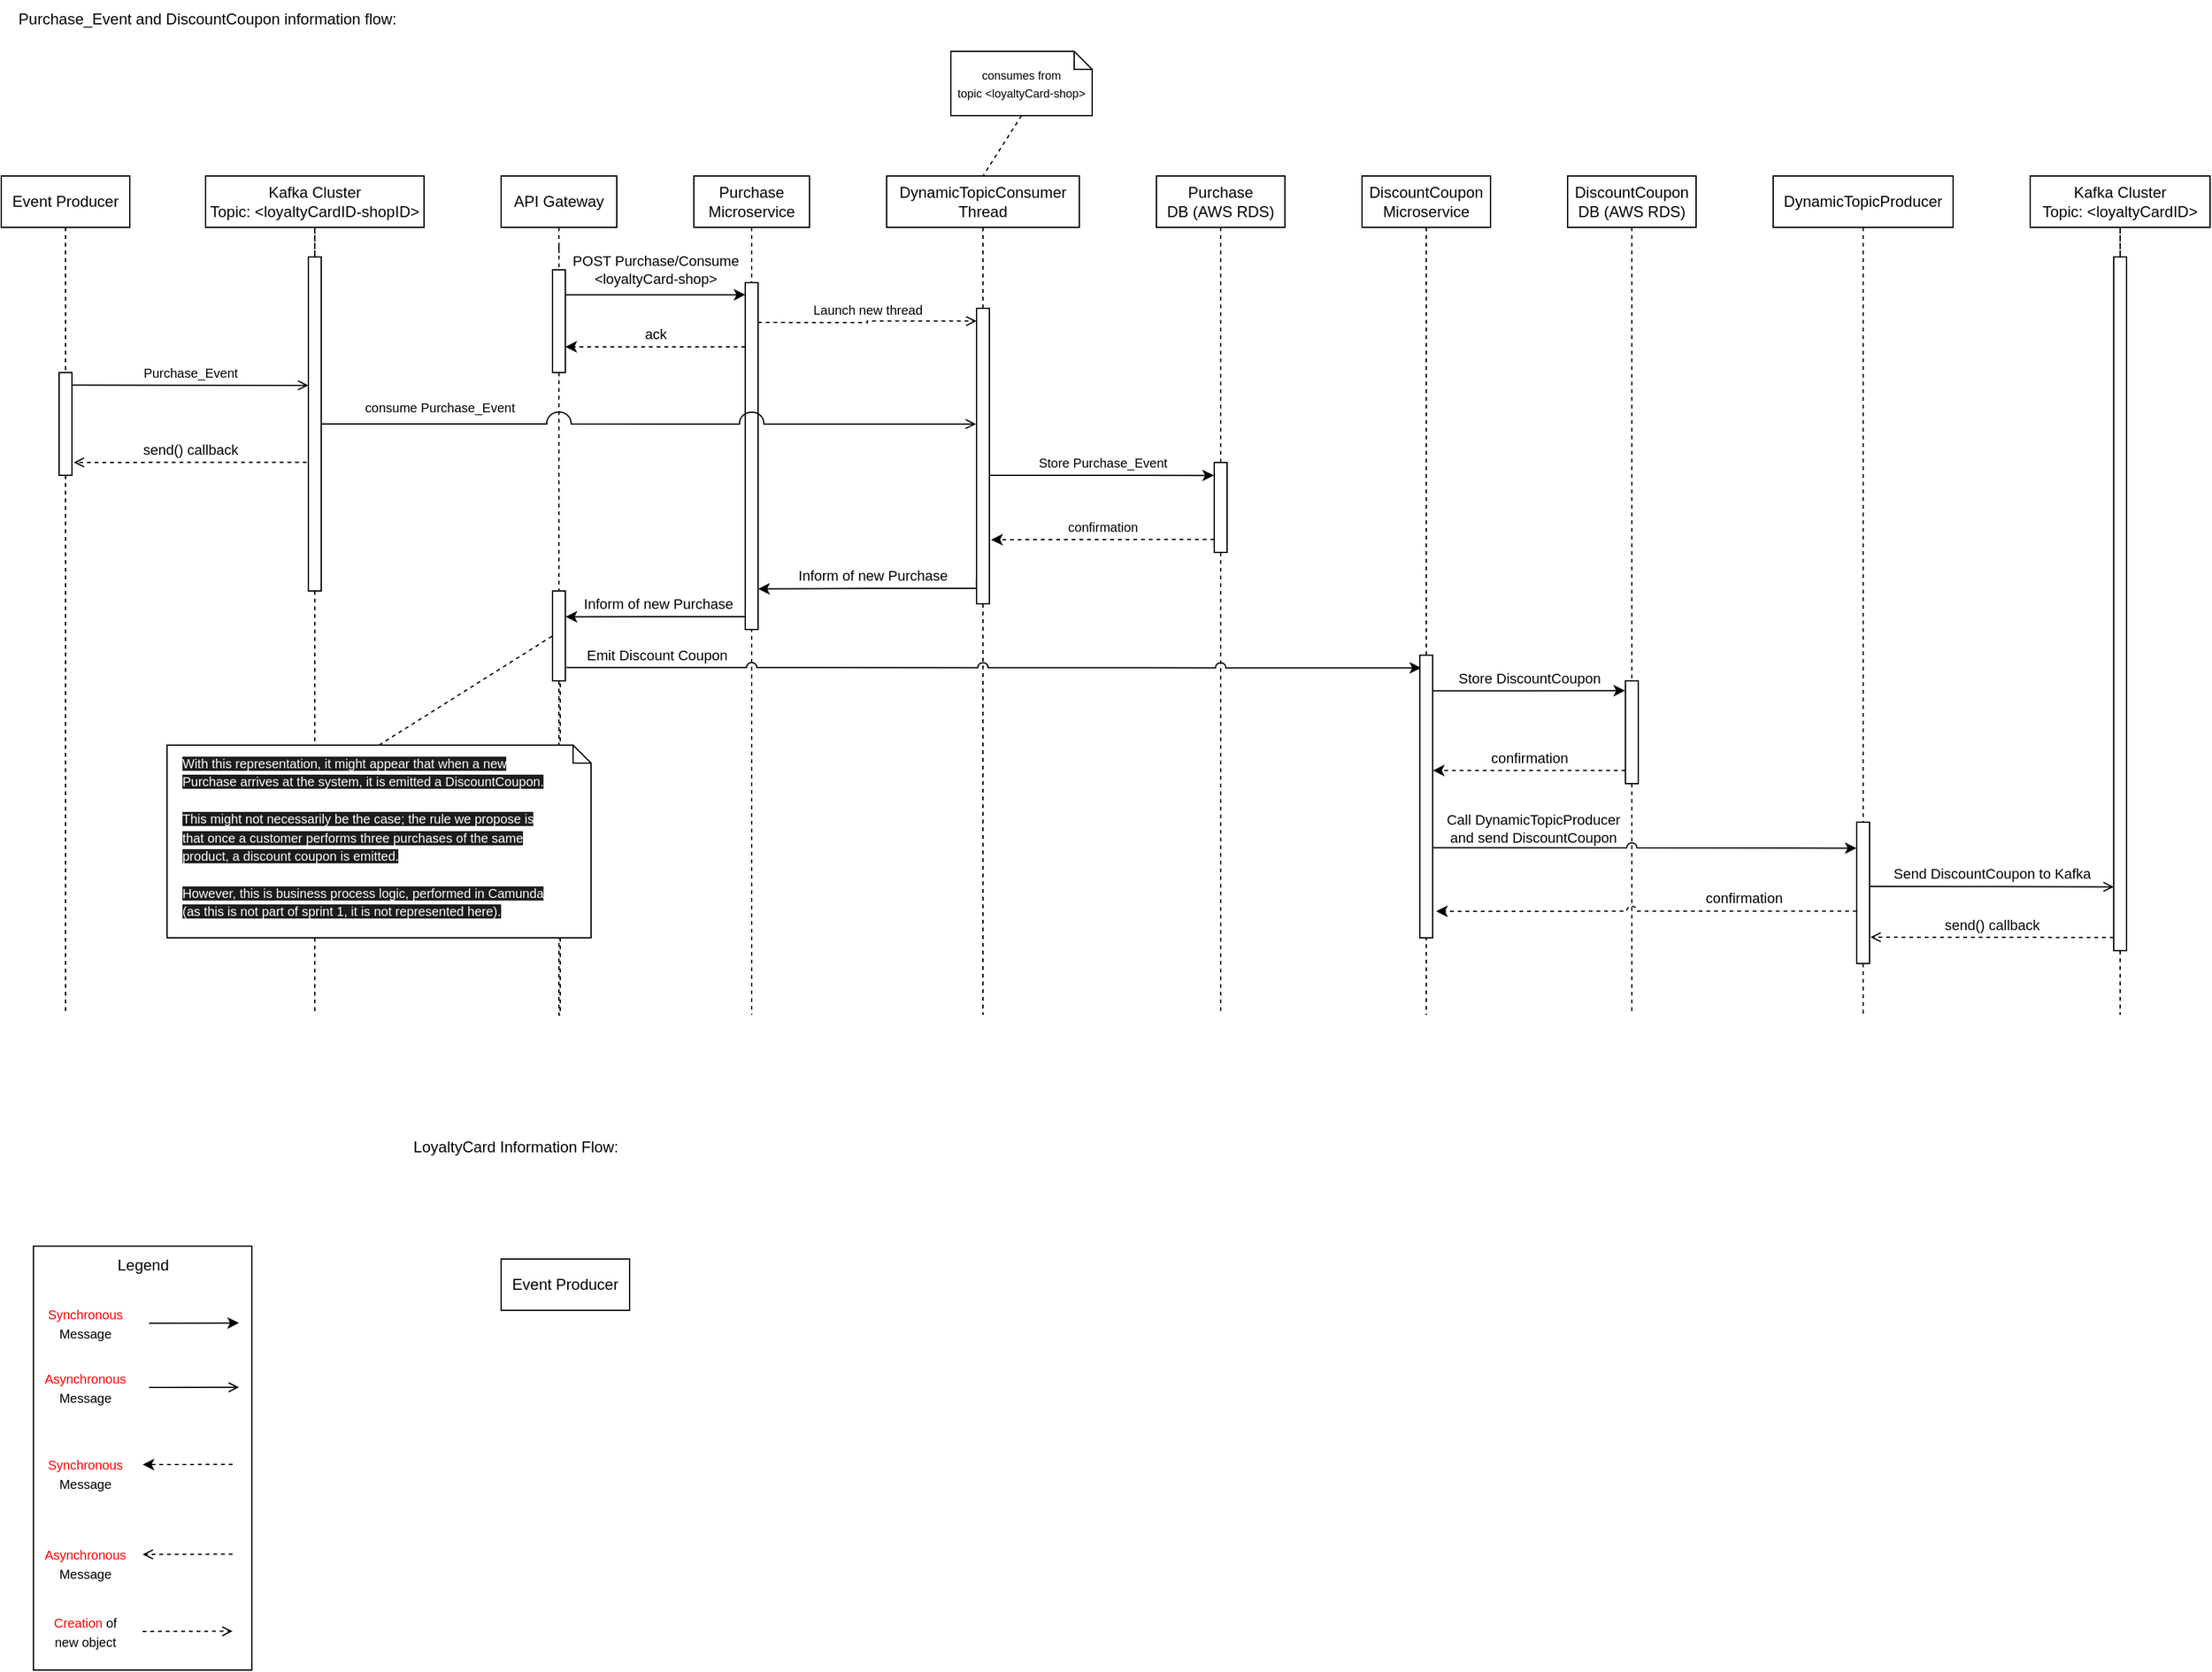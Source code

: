 <mxfile version="27.0.5">
  <diagram name="Page-1" id="2YBvvXClWsGukQMizWep">
    <mxGraphModel dx="1901" dy="2381" grid="1" gridSize="10" guides="1" tooltips="1" connect="1" arrows="1" fold="1" page="1" pageScale="1" pageWidth="850" pageHeight="1100" math="0" shadow="0">
      <root>
        <mxCell id="0" />
        <mxCell id="1" parent="0" />
        <mxCell id="XgclmCMzE7uvCAmVC6Nh-19" value="" style="group" vertex="1" connectable="0" parent="1">
          <mxGeometry x="110" y="60" width="175" height="330" as="geometry" />
        </mxCell>
        <mxCell id="Bqx6OLD9Sd-62BpZyBUi-40" value="" style="rounded=0;whiteSpace=wrap;html=1;fillColor=default;" parent="XgclmCMzE7uvCAmVC6Nh-19" vertex="1">
          <mxGeometry x="5" width="170" height="330" as="geometry" />
        </mxCell>
        <mxCell id="Bqx6OLD9Sd-62BpZyBUi-37" value="" style="endArrow=classic;html=1;rounded=0;" parent="XgclmCMzE7uvCAmVC6Nh-19" edge="1">
          <mxGeometry width="50" height="50" relative="1" as="geometry">
            <mxPoint x="95" y="60" as="sourcePoint" />
            <mxPoint x="165" y="59.8" as="targetPoint" />
          </mxGeometry>
        </mxCell>
        <mxCell id="Bqx6OLD9Sd-62BpZyBUi-38" value="&lt;font style=&quot;font-size: 10px;&quot;&gt;&lt;font style=&quot;color: rgb(255, 0, 0);&quot;&gt;Synchronous&lt;/font&gt;&lt;br&gt;Message&lt;/font&gt;" style="text;html=1;align=center;verticalAlign=middle;resizable=0;points=[];autosize=1;strokeColor=none;fillColor=none;" parent="XgclmCMzE7uvCAmVC6Nh-19" vertex="1">
          <mxGeometry x="5" y="40" width="80" height="40" as="geometry" />
        </mxCell>
        <mxCell id="Bqx6OLD9Sd-62BpZyBUi-39" value="Legend" style="text;html=1;align=center;verticalAlign=middle;resizable=0;points=[];autosize=1;strokeColor=none;fillColor=none;" parent="XgclmCMzE7uvCAmVC6Nh-19" vertex="1">
          <mxGeometry x="60" width="60" height="30" as="geometry" />
        </mxCell>
        <mxCell id="Bqx6OLD9Sd-62BpZyBUi-41" value="" style="endArrow=open;html=1;rounded=0;endFill=0;" parent="XgclmCMzE7uvCAmVC6Nh-19" edge="1">
          <mxGeometry width="50" height="50" relative="1" as="geometry">
            <mxPoint x="95" y="110.06" as="sourcePoint" />
            <mxPoint x="165" y="109.86" as="targetPoint" />
          </mxGeometry>
        </mxCell>
        <mxCell id="Bqx6OLD9Sd-62BpZyBUi-42" value="&lt;font style=&quot;font-size: 10px;&quot;&gt;&lt;font style=&quot;color: rgb(255, 0, 0);&quot;&gt;Asynchronous&lt;/font&gt;&lt;br&gt;Message&lt;/font&gt;" style="text;html=1;align=center;verticalAlign=middle;resizable=0;points=[];autosize=1;strokeColor=none;fillColor=none;" parent="XgclmCMzE7uvCAmVC6Nh-19" vertex="1">
          <mxGeometry y="90" width="90" height="40" as="geometry" />
        </mxCell>
        <mxCell id="Bqx6OLD9Sd-62BpZyBUi-43" value="&lt;font style=&quot;font-size: 10px;&quot;&gt;&lt;font style=&quot;color: rgb(255, 255, 255);&quot;&gt;Return of&amp;nbsp;&lt;/font&gt;&lt;/font&gt;&lt;div&gt;&lt;font style=&quot;font-size: 10px;&quot;&gt;&lt;font style=&quot;color: rgb(255, 0, 0);&quot;&gt;Synchronous&lt;/font&gt;&lt;br&gt;Message&lt;/font&gt;&lt;/div&gt;" style="text;html=1;align=center;verticalAlign=middle;resizable=0;points=[];autosize=1;strokeColor=none;fillColor=none;" parent="XgclmCMzE7uvCAmVC6Nh-19" vertex="1">
          <mxGeometry x="5" y="140" width="80" height="60" as="geometry" />
        </mxCell>
        <mxCell id="Bqx6OLD9Sd-62BpZyBUi-44" value="" style="endArrow=classic;html=1;rounded=0;dashed=1;" parent="XgclmCMzE7uvCAmVC6Nh-19" edge="1">
          <mxGeometry width="50" height="50" relative="1" as="geometry">
            <mxPoint x="160" y="169.86" as="sourcePoint" />
            <mxPoint x="90" y="170.06" as="targetPoint" />
          </mxGeometry>
        </mxCell>
        <mxCell id="Bqx6OLD9Sd-62BpZyBUi-45" value="&lt;span style=&quot;font-size: 10px;&quot;&gt;&lt;font style=&quot;color: rgb(255, 0, 0);&quot;&gt;Creation&lt;/font&gt; of&lt;br&gt;new object&lt;/span&gt;" style="text;html=1;align=center;verticalAlign=middle;resizable=0;points=[];autosize=1;strokeColor=none;fillColor=none;" parent="XgclmCMzE7uvCAmVC6Nh-19" vertex="1">
          <mxGeometry x="10" y="280" width="70" height="40" as="geometry" />
        </mxCell>
        <mxCell id="XgclmCMzE7uvCAmVC6Nh-1" value="" style="endArrow=open;html=1;rounded=0;dashed=1;endFill=0;" edge="1" parent="XgclmCMzE7uvCAmVC6Nh-19">
          <mxGeometry width="50" height="50" relative="1" as="geometry">
            <mxPoint x="90" y="299.96" as="sourcePoint" />
            <mxPoint x="160" y="299.76" as="targetPoint" />
          </mxGeometry>
        </mxCell>
        <mxCell id="XgclmCMzE7uvCAmVC6Nh-3" value="&lt;font style=&quot;font-size: 10px;&quot;&gt;&lt;font style=&quot;color: rgb(255, 255, 255);&quot;&gt;Return of&amp;nbsp;&lt;/font&gt;&lt;/font&gt;&lt;div&gt;&lt;font style=&quot;font-size: 10px;&quot;&gt;&lt;font style=&quot;color: rgb(255, 0, 0);&quot;&gt;Asynchronous&lt;/font&gt;&lt;br&gt;Message&lt;/font&gt;&lt;/div&gt;" style="text;html=1;align=center;verticalAlign=middle;resizable=0;points=[];autosize=1;strokeColor=none;fillColor=none;" vertex="1" parent="XgclmCMzE7uvCAmVC6Nh-19">
          <mxGeometry y="210" width="90" height="60" as="geometry" />
        </mxCell>
        <mxCell id="XgclmCMzE7uvCAmVC6Nh-4" value="" style="endArrow=open;html=1;rounded=0;dashed=1;endFill=0;" edge="1" parent="XgclmCMzE7uvCAmVC6Nh-19">
          <mxGeometry width="50" height="50" relative="1" as="geometry">
            <mxPoint x="160" y="239.76" as="sourcePoint" />
            <mxPoint x="90" y="239.96" as="targetPoint" />
          </mxGeometry>
        </mxCell>
        <mxCell id="XgclmCMzE7uvCAmVC6Nh-40" style="edgeStyle=orthogonalEdgeStyle;rounded=0;orthogonalLoop=1;jettySize=auto;html=1;dashed=1;endArrow=none;startFill=0;" edge="1" parent="1" source="XgclmCMzE7uvCAmVC6Nh-41">
          <mxGeometry relative="1" as="geometry">
            <mxPoint x="1359" y="-120" as="targetPoint" />
          </mxGeometry>
        </mxCell>
        <mxCell id="XgclmCMzE7uvCAmVC6Nh-30" value="" style="edgeStyle=orthogonalEdgeStyle;rounded=0;orthogonalLoop=1;jettySize=auto;html=1;endArrow=none;startFill=0;dashed=1;" edge="1" parent="1" source="XgclmCMzE7uvCAmVC6Nh-23" target="XgclmCMzE7uvCAmVC6Nh-29">
          <mxGeometry relative="1" as="geometry">
            <mxPoint x="524.0" y="-410" as="targetPoint" />
            <mxPoint x="524" y="-620" as="sourcePoint" />
          </mxGeometry>
        </mxCell>
        <mxCell id="XgclmCMzE7uvCAmVC6Nh-22" style="edgeStyle=orthogonalEdgeStyle;rounded=0;orthogonalLoop=1;jettySize=auto;html=1;endArrow=none;startFill=0;dashed=1;" edge="1" parent="1" source="XgclmCMzE7uvCAmVC6Nh-29">
          <mxGeometry relative="1" as="geometry">
            <mxPoint x="524.0" y="-410" as="targetPoint" />
            <Array as="points">
              <mxPoint x="524" y="-120" />
              <mxPoint x="525" y="-120" />
              <mxPoint x="525" y="-410" />
            </Array>
          </mxGeometry>
        </mxCell>
        <mxCell id="Bqx6OLD9Sd-62BpZyBUi-11" style="edgeStyle=orthogonalEdgeStyle;rounded=0;orthogonalLoop=1;jettySize=auto;html=1;dashed=1;endArrow=none;startFill=0;" parent="1" source="Bqx6OLD9Sd-62BpZyBUi-12" edge="1">
          <mxGeometry relative="1" as="geometry">
            <mxPoint x="334" y="-120" as="targetPoint" />
          </mxGeometry>
        </mxCell>
        <mxCell id="Bqx6OLD9Sd-62BpZyBUi-3" value="Kafka Cluster&lt;br&gt;Topic: &amp;lt;loyaltyCardID-shopID&amp;gt;" style="rounded=0;whiteSpace=wrap;html=1;" parent="1" vertex="1">
          <mxGeometry x="249" y="-773" width="170" height="40" as="geometry" />
        </mxCell>
        <mxCell id="Bqx6OLD9Sd-62BpZyBUi-6" style="edgeStyle=orthogonalEdgeStyle;rounded=0;orthogonalLoop=1;jettySize=auto;html=1;dashed=1;endArrow=none;startFill=0;" parent="1" source="Bqx6OLD9Sd-62BpZyBUi-8" edge="1">
          <mxGeometry relative="1" as="geometry">
            <mxPoint x="140" y="-120" as="targetPoint" />
          </mxGeometry>
        </mxCell>
        <mxCell id="Bqx6OLD9Sd-62BpZyBUi-5" value="Event Producer" style="whiteSpace=wrap;html=1;" parent="1" vertex="1">
          <mxGeometry x="90" y="-773" width="100" height="40" as="geometry" />
        </mxCell>
        <mxCell id="Bqx6OLD9Sd-62BpZyBUi-9" value="" style="edgeStyle=orthogonalEdgeStyle;rounded=0;orthogonalLoop=1;jettySize=auto;html=1;dashed=1;endArrow=none;startFill=0;" parent="1" source="Bqx6OLD9Sd-62BpZyBUi-5" target="Bqx6OLD9Sd-62BpZyBUi-8" edge="1">
          <mxGeometry relative="1" as="geometry">
            <mxPoint x="140" y="-430" as="targetPoint" />
            <mxPoint x="140" y="-690" as="sourcePoint" />
          </mxGeometry>
        </mxCell>
        <mxCell id="Bqx6OLD9Sd-62BpZyBUi-8" value="" style="rounded=0;whiteSpace=wrap;html=1;" parent="1" vertex="1">
          <mxGeometry x="135" y="-620" width="10" height="80" as="geometry" />
        </mxCell>
        <mxCell id="Bqx6OLD9Sd-62BpZyBUi-13" value="" style="edgeStyle=orthogonalEdgeStyle;rounded=0;orthogonalLoop=1;jettySize=auto;html=1;dashed=1;endArrow=none;startFill=0;" parent="1" source="Bqx6OLD9Sd-62BpZyBUi-3" target="Bqx6OLD9Sd-62BpZyBUi-12" edge="1">
          <mxGeometry relative="1" as="geometry">
            <mxPoint x="334" y="-430" as="targetPoint" />
            <mxPoint x="334" y="-690" as="sourcePoint" />
          </mxGeometry>
        </mxCell>
        <mxCell id="XgclmCMzE7uvCAmVC6Nh-15" value="send() callback" style="edgeStyle=orthogonalEdgeStyle;rounded=0;orthogonalLoop=1;jettySize=auto;html=1;exitX=-0.133;exitY=0.615;exitDx=0;exitDy=0;exitPerimeter=0;endArrow=open;endFill=0;dashed=1;spacingTop=-20;entryX=1.138;entryY=0.875;entryDx=0;entryDy=0;entryPerimeter=0;" edge="1" parent="1" source="Bqx6OLD9Sd-62BpZyBUi-12" target="Bqx6OLD9Sd-62BpZyBUi-8">
          <mxGeometry relative="1" as="geometry">
            <mxPoint x="159" y="-550" as="targetPoint" />
            <Array as="points" />
          </mxGeometry>
        </mxCell>
        <mxCell id="Bqx6OLD9Sd-62BpZyBUi-12" value="" style="rounded=0;whiteSpace=wrap;html=1;" parent="1" vertex="1">
          <mxGeometry x="329" y="-710" width="10" height="260" as="geometry" />
        </mxCell>
        <mxCell id="Bqx6OLD9Sd-62BpZyBUi-15" value="Purchase_Event" style="edgeStyle=orthogonalEdgeStyle;rounded=0;orthogonalLoop=1;jettySize=auto;html=1;endArrow=open;endFill=0;spacingTop=-20;fontSize=10;exitX=1.004;exitY=0.122;exitDx=0;exitDy=0;exitPerimeter=0;" parent="1" source="Bqx6OLD9Sd-62BpZyBUi-8" edge="1">
          <mxGeometry relative="1" as="geometry">
            <mxPoint x="329" y="-610" as="targetPoint" />
            <Array as="points">
              <mxPoint x="154" y="-610" />
            </Array>
          </mxGeometry>
        </mxCell>
        <mxCell id="Bqx6OLD9Sd-62BpZyBUi-18" style="edgeStyle=orthogonalEdgeStyle;rounded=0;orthogonalLoop=1;jettySize=auto;html=1;endArrow=none;startFill=0;dashed=1;" parent="1" source="Bqx6OLD9Sd-62BpZyBUi-17" edge="1">
          <mxGeometry relative="1" as="geometry">
            <mxPoint x="674" y="-120" as="targetPoint" />
          </mxGeometry>
        </mxCell>
        <mxCell id="Bqx6OLD9Sd-62BpZyBUi-17" value="Purchase &lt;br&gt;Microservice" style="rounded=0;whiteSpace=wrap;html=1;" parent="1" vertex="1">
          <mxGeometry x="629" y="-773" width="90" height="40" as="geometry" />
        </mxCell>
        <mxCell id="XgclmCMzE7uvCAmVC6Nh-8" value="&lt;font style=&quot;font-size: 10px;&quot;&gt;Launch new thread&lt;/font&gt;" style="edgeStyle=orthogonalEdgeStyle;rounded=0;orthogonalLoop=1;jettySize=auto;html=1;entryX=0;entryY=0.043;entryDx=0;entryDy=0;entryPerimeter=0;endArrow=open;endFill=0;dashed=1;spacingTop=-20;exitX=0.991;exitY=0.115;exitDx=0;exitDy=0;exitPerimeter=0;" edge="1" parent="1" source="Bqx6OLD9Sd-62BpZyBUi-20" target="XgclmCMzE7uvCAmVC6Nh-9">
          <mxGeometry relative="1" as="geometry">
            <mxPoint x="829" y="-650" as="targetPoint" />
            <Array as="points">
              <mxPoint x="764" y="-660" />
            </Array>
          </mxGeometry>
        </mxCell>
        <mxCell id="XgclmCMzE7uvCAmVC6Nh-28" value="ack" style="edgeStyle=orthogonalEdgeStyle;rounded=0;orthogonalLoop=1;jettySize=auto;html=1;entryX=1;entryY=0.75;entryDx=0;entryDy=0;dashed=1;spacingTop=-20;" edge="1" parent="1" source="Bqx6OLD9Sd-62BpZyBUi-20" target="XgclmCMzE7uvCAmVC6Nh-23">
          <mxGeometry relative="1" as="geometry">
            <Array as="points">
              <mxPoint x="629" y="-640" />
              <mxPoint x="629" y="-640" />
            </Array>
          </mxGeometry>
        </mxCell>
        <mxCell id="XgclmCMzE7uvCAmVC6Nh-33" value="Inform of new Purchase" style="edgeStyle=orthogonalEdgeStyle;rounded=0;orthogonalLoop=1;jettySize=auto;html=1;entryX=1.025;entryY=0.287;entryDx=0;entryDy=0;spacingTop=-20;entryPerimeter=0;spacingRight=-3;" edge="1" parent="1" source="Bqx6OLD9Sd-62BpZyBUi-20" target="XgclmCMzE7uvCAmVC6Nh-29">
          <mxGeometry relative="1" as="geometry">
            <Array as="points">
              <mxPoint x="629" y="-430" />
              <mxPoint x="629" y="-430" />
            </Array>
          </mxGeometry>
        </mxCell>
        <mxCell id="Bqx6OLD9Sd-62BpZyBUi-20" value="" style="rounded=0;whiteSpace=wrap;html=1;" parent="1" vertex="1">
          <mxGeometry x="669" y="-690" width="10" height="270" as="geometry" />
        </mxCell>
        <mxCell id="Bqx6OLD9Sd-62BpZyBUi-21" value="&lt;font style=&quot;font-size: 10px;&quot;&gt;consume Purchase_Event&lt;/font&gt;" style="edgeStyle=orthogonalEdgeStyle;rounded=0;orthogonalLoop=1;jettySize=auto;html=1;endArrow=open;endFill=0;targetPerimeterSpacing=0;spacingTop=-26;entryX=-0.04;entryY=0.392;entryDx=0;entryDy=0;entryPerimeter=0;jumpStyle=arc;jumpSize=19;spacingLeft=-325;exitX=1;exitY=0.5;exitDx=0;exitDy=0;" parent="1" source="Bqx6OLD9Sd-62BpZyBUi-12" target="XgclmCMzE7uvCAmVC6Nh-9" edge="1">
          <mxGeometry x="-0.002" relative="1" as="geometry">
            <Array as="points">
              <mxPoint x="839" y="-580" />
            </Array>
            <mxPoint x="489" y="-580" as="sourcePoint" />
            <mxPoint x="659" y="-580" as="targetPoint" />
            <mxPoint as="offset" />
          </mxGeometry>
        </mxCell>
        <mxCell id="Bqx6OLD9Sd-62BpZyBUi-23" style="edgeStyle=orthogonalEdgeStyle;rounded=0;orthogonalLoop=1;jettySize=auto;html=1;dashed=1;endArrow=none;startFill=0;" parent="1" source="Bqx6OLD9Sd-62BpZyBUi-24" edge="1">
          <mxGeometry relative="1" as="geometry">
            <mxPoint x="1039" y="-120" as="targetPoint" />
          </mxGeometry>
        </mxCell>
        <mxCell id="Bqx6OLD9Sd-62BpZyBUi-22" value="Purchase&lt;br&gt;DB (AWS RDS)" style="rounded=0;whiteSpace=wrap;html=1;" parent="1" vertex="1">
          <mxGeometry x="989" y="-773" width="100" height="40" as="geometry" />
        </mxCell>
        <mxCell id="Bqx6OLD9Sd-62BpZyBUi-25" value="" style="edgeStyle=orthogonalEdgeStyle;rounded=0;orthogonalLoop=1;jettySize=auto;html=1;dashed=1;endArrow=none;startFill=0;" parent="1" source="Bqx6OLD9Sd-62BpZyBUi-22" target="Bqx6OLD9Sd-62BpZyBUi-24" edge="1">
          <mxGeometry relative="1" as="geometry">
            <mxPoint x="1039" y="-400" as="targetPoint" />
            <mxPoint x="1039" y="-690" as="sourcePoint" />
          </mxGeometry>
        </mxCell>
        <mxCell id="Bqx6OLD9Sd-62BpZyBUi-27" value="&lt;font style=&quot;font-size: 10px;&quot;&gt;confirmation&lt;/font&gt;" style="edgeStyle=orthogonalEdgeStyle;rounded=0;orthogonalLoop=1;jettySize=auto;html=1;spacingTop=-20;dashed=1;exitX=0;exitY=0.855;exitDx=0;exitDy=0;entryX=1.138;entryY=0.783;entryDx=0;entryDy=0;entryPerimeter=0;exitPerimeter=0;" parent="1" source="Bqx6OLD9Sd-62BpZyBUi-24" target="XgclmCMzE7uvCAmVC6Nh-9" edge="1">
          <mxGeometry relative="1" as="geometry">
            <Array as="points">
              <mxPoint x="860" y="-490" />
            </Array>
            <mxPoint x="939" y="-530" as="targetPoint" />
          </mxGeometry>
        </mxCell>
        <mxCell id="Bqx6OLD9Sd-62BpZyBUi-24" value="" style="rounded=0;whiteSpace=wrap;html=1;" parent="1" vertex="1">
          <mxGeometry x="1034" y="-550" width="10" height="70" as="geometry" />
        </mxCell>
        <mxCell id="XgclmCMzE7uvCAmVC6Nh-7" style="edgeStyle=orthogonalEdgeStyle;rounded=0;orthogonalLoop=1;jettySize=auto;html=1;dashed=1;endArrow=none;startFill=0;" edge="1" parent="1" source="XgclmCMzE7uvCAmVC6Nh-9">
          <mxGeometry relative="1" as="geometry">
            <mxPoint x="854" y="-120" as="targetPoint" />
          </mxGeometry>
        </mxCell>
        <mxCell id="XgclmCMzE7uvCAmVC6Nh-6" value="DynamicTopicConsumer&lt;div&gt;Thread&lt;/div&gt;" style="rounded=0;whiteSpace=wrap;html=1;" vertex="1" parent="1">
          <mxGeometry x="779" y="-773" width="150" height="40" as="geometry" />
        </mxCell>
        <mxCell id="XgclmCMzE7uvCAmVC6Nh-10" value="" style="edgeStyle=orthogonalEdgeStyle;rounded=0;orthogonalLoop=1;jettySize=auto;html=1;dashed=1;endArrow=none;startFill=0;" edge="1" parent="1" source="XgclmCMzE7uvCAmVC6Nh-6" target="XgclmCMzE7uvCAmVC6Nh-9">
          <mxGeometry relative="1" as="geometry">
            <mxPoint x="854" y="-410" as="targetPoint" />
            <mxPoint x="854" y="-690" as="sourcePoint" />
          </mxGeometry>
        </mxCell>
        <mxCell id="XgclmCMzE7uvCAmVC6Nh-9" value="" style="rounded=0;whiteSpace=wrap;html=1;" vertex="1" parent="1">
          <mxGeometry x="849" y="-670" width="10" height="230" as="geometry" />
        </mxCell>
        <mxCell id="XgclmCMzE7uvCAmVC6Nh-13" style="rounded=0;orthogonalLoop=1;jettySize=auto;html=1;entryX=0.5;entryY=0;entryDx=0;entryDy=0;dashed=1;endArrow=none;startFill=0;exitX=0.5;exitY=1;exitDx=0;exitDy=0;exitPerimeter=0;" edge="1" parent="1" source="XgclmCMzE7uvCAmVC6Nh-12" target="XgclmCMzE7uvCAmVC6Nh-6">
          <mxGeometry relative="1" as="geometry" />
        </mxCell>
        <mxCell id="XgclmCMzE7uvCAmVC6Nh-12" value="&lt;font style=&quot;font-size: 9px;&quot;&gt;consumes from&lt;/font&gt;&lt;div&gt;&lt;font style=&quot;font-size: 9px;&quot;&gt;topic &amp;lt;loyaltyCard-shop&amp;gt;&lt;/font&gt;&lt;/div&gt;" style="shape=note2;boundedLbl=1;whiteSpace=wrap;html=1;size=14;verticalAlign=top;align=center;spacingTop=-10;" vertex="1" parent="1">
          <mxGeometry x="829" y="-870" width="110" height="50" as="geometry" />
        </mxCell>
        <mxCell id="XgclmCMzE7uvCAmVC6Nh-14" value="&lt;font style=&quot;font-size: 10px;&quot;&gt;Store Purchase_Event&lt;/font&gt;" style="edgeStyle=orthogonalEdgeStyle;rounded=0;orthogonalLoop=1;jettySize=auto;html=1;entryX=-0.021;entryY=0.144;entryDx=0;entryDy=0;entryPerimeter=0;spacingTop=-20;" edge="1" parent="1" source="XgclmCMzE7uvCAmVC6Nh-9" target="Bqx6OLD9Sd-62BpZyBUi-24">
          <mxGeometry relative="1" as="geometry">
            <mxPoint x="1029" y="-560" as="targetPoint" />
            <Array as="points">
              <mxPoint x="949" y="-540" />
              <mxPoint x="949" y="-540" />
            </Array>
          </mxGeometry>
        </mxCell>
        <mxCell id="XgclmCMzE7uvCAmVC6Nh-20" value="Purchase_Event and DiscountCoupon information flow:" style="text;html=1;align=center;verticalAlign=middle;resizable=0;points=[];autosize=1;strokeColor=none;fillColor=none;" vertex="1" parent="1">
          <mxGeometry x="90" y="-910" width="320" height="30" as="geometry" />
        </mxCell>
        <mxCell id="XgclmCMzE7uvCAmVC6Nh-21" value="API Gateway" style="rounded=0;whiteSpace=wrap;html=1;" vertex="1" parent="1">
          <mxGeometry x="479" y="-773" width="90" height="40" as="geometry" />
        </mxCell>
        <mxCell id="XgclmCMzE7uvCAmVC6Nh-24" value="" style="edgeStyle=orthogonalEdgeStyle;rounded=0;orthogonalLoop=1;jettySize=auto;html=1;endArrow=none;startFill=0;dashed=1;" edge="1" parent="1" source="XgclmCMzE7uvCAmVC6Nh-21" target="XgclmCMzE7uvCAmVC6Nh-23">
          <mxGeometry relative="1" as="geometry">
            <mxPoint x="524.0" y="-410" as="targetPoint" />
            <mxPoint x="524" y="-718" as="sourcePoint" />
          </mxGeometry>
        </mxCell>
        <mxCell id="XgclmCMzE7uvCAmVC6Nh-23" value="" style="rounded=0;whiteSpace=wrap;html=1;" vertex="1" parent="1">
          <mxGeometry x="519" y="-700" width="10" height="80" as="geometry" />
        </mxCell>
        <mxCell id="XgclmCMzE7uvCAmVC6Nh-25" value="POST Purchase/Consume&lt;br&gt;&amp;lt;loyaltyCard-shop&amp;gt;" style="edgeStyle=orthogonalEdgeStyle;rounded=0;orthogonalLoop=1;jettySize=auto;html=1;entryX=0.011;entryY=0.035;entryDx=0;entryDy=0;entryPerimeter=0;spacingTop=-40;" edge="1" parent="1" source="XgclmCMzE7uvCAmVC6Nh-23" target="Bqx6OLD9Sd-62BpZyBUi-20">
          <mxGeometry x="-0.0" relative="1" as="geometry">
            <Array as="points">
              <mxPoint x="599" y="-680" />
            </Array>
            <mxPoint as="offset" />
          </mxGeometry>
        </mxCell>
        <mxCell id="XgclmCMzE7uvCAmVC6Nh-36" style="edgeStyle=orthogonalEdgeStyle;rounded=0;orthogonalLoop=1;jettySize=auto;html=1;exitX=1.08;exitY=0.851;exitDx=0;exitDy=0;exitPerimeter=0;jumpStyle=arc;jumpSize=8;entryX=0.1;entryY=0.045;entryDx=0;entryDy=0;entryPerimeter=0;" edge="1" parent="1" source="XgclmCMzE7uvCAmVC6Nh-29" target="XgclmCMzE7uvCAmVC6Nh-37">
          <mxGeometry relative="1" as="geometry">
            <mxPoint x="1189" y="-390" as="targetPoint" />
            <Array as="points">
              <mxPoint x="862" y="-390" />
            </Array>
          </mxGeometry>
        </mxCell>
        <mxCell id="XgclmCMzE7uvCAmVC6Nh-38" value="Emit Discount Coupon" style="edgeLabel;html=1;align=center;verticalAlign=middle;resizable=0;points=[];spacingTop=-20;" vertex="1" connectable="0" parent="XgclmCMzE7uvCAmVC6Nh-36">
          <mxGeometry x="-0.856" relative="1" as="geometry">
            <mxPoint x="22" as="offset" />
          </mxGeometry>
        </mxCell>
        <mxCell id="XgclmCMzE7uvCAmVC6Nh-29" value="" style="rounded=0;whiteSpace=wrap;html=1;" vertex="1" parent="1">
          <mxGeometry x="519" y="-450" width="10" height="70" as="geometry" />
        </mxCell>
        <mxCell id="XgclmCMzE7uvCAmVC6Nh-31" value="Inform of new Purchase" style="edgeStyle=orthogonalEdgeStyle;rounded=0;orthogonalLoop=1;jettySize=auto;html=1;entryX=1.004;entryY=0.883;entryDx=0;entryDy=0;entryPerimeter=0;exitX=-0.008;exitY=0.913;exitDx=0;exitDy=0;exitPerimeter=0;spacingTop=-20;" edge="1" parent="1" source="XgclmCMzE7uvCAmVC6Nh-9" target="Bqx6OLD9Sd-62BpZyBUi-20">
          <mxGeometry x="0.002" relative="1" as="geometry">
            <Array as="points">
              <mxPoint x="849" y="-452" />
              <mxPoint x="764" y="-452" />
            </Array>
            <mxPoint as="offset" />
          </mxGeometry>
        </mxCell>
        <mxCell id="XgclmCMzE7uvCAmVC6Nh-35" style="edgeStyle=orthogonalEdgeStyle;rounded=0;orthogonalLoop=1;jettySize=auto;html=1;endArrow=none;startFill=0;dashed=1;" edge="1" parent="1" source="XgclmCMzE7uvCAmVC6Nh-34">
          <mxGeometry relative="1" as="geometry">
            <mxPoint x="1199" y="-120" as="targetPoint" />
            <Array as="points">
              <mxPoint x="1199" y="-410" />
            </Array>
          </mxGeometry>
        </mxCell>
        <mxCell id="XgclmCMzE7uvCAmVC6Nh-34" value="DiscountCoupon&lt;br&gt;Microservice" style="rounded=0;whiteSpace=wrap;html=1;" vertex="1" parent="1">
          <mxGeometry x="1149" y="-773" width="100" height="40" as="geometry" />
        </mxCell>
        <mxCell id="XgclmCMzE7uvCAmVC6Nh-43" value="Store DiscountCoupon" style="edgeStyle=orthogonalEdgeStyle;rounded=0;orthogonalLoop=1;jettySize=auto;html=1;entryX=-0.026;entryY=0.095;entryDx=0;entryDy=0;entryPerimeter=0;spacingTop=-20;exitX=1.047;exitY=0.126;exitDx=0;exitDy=0;exitPerimeter=0;" edge="1" parent="1" source="XgclmCMzE7uvCAmVC6Nh-37" target="XgclmCMzE7uvCAmVC6Nh-41">
          <mxGeometry relative="1" as="geometry">
            <mxPoint x="1219" y="-370" as="sourcePoint" />
          </mxGeometry>
        </mxCell>
        <mxCell id="XgclmCMzE7uvCAmVC6Nh-58" value="Call DynamicTopicProducer&lt;br&gt;and send DiscountCoupon" style="edgeStyle=orthogonalEdgeStyle;rounded=0;orthogonalLoop=1;jettySize=auto;html=1;spacingLeft=-175;spacingTop=-30;exitX=1.009;exitY=0.681;exitDx=0;exitDy=0;exitPerimeter=0;jumpStyle=arc;jumpSize=8;entryX=-0.012;entryY=0.184;entryDx=0;entryDy=0;entryPerimeter=0;" edge="1" parent="1" source="XgclmCMzE7uvCAmVC6Nh-37" target="XgclmCMzE7uvCAmVC6Nh-55">
          <mxGeometry relative="1" as="geometry">
            <mxPoint x="1529" y="-250" as="targetPoint" />
            <mxPoint x="1209" y="-250" as="sourcePoint" />
            <Array as="points">
              <mxPoint x="1534" y="-250" />
            </Array>
          </mxGeometry>
        </mxCell>
        <mxCell id="XgclmCMzE7uvCAmVC6Nh-37" value="" style="rounded=0;whiteSpace=wrap;html=1;" vertex="1" parent="1">
          <mxGeometry x="1194" y="-400" width="10" height="220" as="geometry" />
        </mxCell>
        <mxCell id="XgclmCMzE7uvCAmVC6Nh-39" value="DiscountCoupon&lt;br&gt;DB (AWS RDS)" style="rounded=0;whiteSpace=wrap;html=1;" vertex="1" parent="1">
          <mxGeometry x="1309" y="-773" width="100" height="40" as="geometry" />
        </mxCell>
        <mxCell id="XgclmCMzE7uvCAmVC6Nh-42" value="" style="edgeStyle=orthogonalEdgeStyle;rounded=0;orthogonalLoop=1;jettySize=auto;html=1;dashed=1;endArrow=none;startFill=0;" edge="1" parent="1" source="XgclmCMzE7uvCAmVC6Nh-39" target="XgclmCMzE7uvCAmVC6Nh-41">
          <mxGeometry relative="1" as="geometry">
            <mxPoint x="1359" y="-240" as="targetPoint" />
            <mxPoint x="1359" y="-733" as="sourcePoint" />
          </mxGeometry>
        </mxCell>
        <mxCell id="XgclmCMzE7uvCAmVC6Nh-41" value="" style="rounded=0;whiteSpace=wrap;html=1;" vertex="1" parent="1">
          <mxGeometry x="1354" y="-380" width="10" height="80" as="geometry" />
        </mxCell>
        <mxCell id="XgclmCMzE7uvCAmVC6Nh-45" value="confirmation" style="edgeStyle=orthogonalEdgeStyle;rounded=0;orthogonalLoop=1;jettySize=auto;html=1;spacingTop=-20;dashed=1;entryX=1.016;entryY=0.408;entryDx=0;entryDy=0;entryPerimeter=0;" edge="1" parent="1" source="XgclmCMzE7uvCAmVC6Nh-41" target="XgclmCMzE7uvCAmVC6Nh-37">
          <mxGeometry relative="1" as="geometry">
            <mxPoint x="1209" y="-310" as="targetPoint" />
            <Array as="points">
              <mxPoint x="1279" y="-310" />
            </Array>
          </mxGeometry>
        </mxCell>
        <mxCell id="XgclmCMzE7uvCAmVC6Nh-47" style="edgeStyle=orthogonalEdgeStyle;rounded=0;orthogonalLoop=1;jettySize=auto;html=1;dashed=1;endArrow=none;startFill=0;" edge="1" parent="1" source="XgclmCMzE7uvCAmVC6Nh-48">
          <mxGeometry relative="1" as="geometry">
            <mxPoint x="1739" y="-120" as="targetPoint" />
            <Array as="points">
              <mxPoint x="1739" y="-150" />
            </Array>
          </mxGeometry>
        </mxCell>
        <mxCell id="XgclmCMzE7uvCAmVC6Nh-46" value="Kafka Cluster&lt;div&gt;Topic: &amp;lt;loyaltyCardID&amp;gt;&lt;/div&gt;" style="rounded=0;whiteSpace=wrap;html=1;" vertex="1" parent="1">
          <mxGeometry x="1669" y="-773" width="140" height="40" as="geometry" />
        </mxCell>
        <mxCell id="XgclmCMzE7uvCAmVC6Nh-50" value="" style="edgeStyle=orthogonalEdgeStyle;rounded=0;orthogonalLoop=1;jettySize=auto;html=1;dashed=1;endArrow=none;startFill=0;" edge="1" parent="1" source="XgclmCMzE7uvCAmVC6Nh-46" target="XgclmCMzE7uvCAmVC6Nh-48">
          <mxGeometry relative="1" as="geometry">
            <mxPoint x="1739" y="-150" as="targetPoint" />
            <mxPoint x="1739" y="-733" as="sourcePoint" />
            <Array as="points" />
          </mxGeometry>
        </mxCell>
        <mxCell id="XgclmCMzE7uvCAmVC6Nh-48" value="" style="rounded=0;whiteSpace=wrap;html=1;" vertex="1" parent="1">
          <mxGeometry x="1734" y="-710" width="10" height="540" as="geometry" />
        </mxCell>
        <mxCell id="XgclmCMzE7uvCAmVC6Nh-53" style="edgeStyle=orthogonalEdgeStyle;rounded=0;orthogonalLoop=1;jettySize=auto;html=1;endArrow=none;startFill=0;dashed=1;" edge="1" parent="1" source="XgclmCMzE7uvCAmVC6Nh-55">
          <mxGeometry relative="1" as="geometry">
            <mxPoint x="1539" y="-120" as="targetPoint" />
          </mxGeometry>
        </mxCell>
        <mxCell id="XgclmCMzE7uvCAmVC6Nh-52" value="DynamicTopicProducer" style="rounded=0;whiteSpace=wrap;html=1;" vertex="1" parent="1">
          <mxGeometry x="1469" y="-773" width="140" height="40" as="geometry" />
        </mxCell>
        <mxCell id="XgclmCMzE7uvCAmVC6Nh-56" value="" style="edgeStyle=orthogonalEdgeStyle;rounded=0;orthogonalLoop=1;jettySize=auto;html=1;endArrow=none;startFill=0;dashed=1;" edge="1" parent="1" source="XgclmCMzE7uvCAmVC6Nh-52" target="XgclmCMzE7uvCAmVC6Nh-55">
          <mxGeometry relative="1" as="geometry">
            <mxPoint x="1539" y="-120" as="targetPoint" />
            <mxPoint x="1539" y="-733" as="sourcePoint" />
          </mxGeometry>
        </mxCell>
        <mxCell id="XgclmCMzE7uvCAmVC6Nh-60" value="confirmation" style="edgeStyle=orthogonalEdgeStyle;rounded=0;orthogonalLoop=1;jettySize=auto;html=1;entryX=1.267;entryY=0.906;entryDx=0;entryDy=0;entryPerimeter=0;dashed=1;spacingRight=0;spacingLeft=150;spacingTop=-20;jumpStyle=arc;jumpSize=8;" edge="1" parent="1" source="XgclmCMzE7uvCAmVC6Nh-55" target="XgclmCMzE7uvCAmVC6Nh-37">
          <mxGeometry relative="1" as="geometry">
            <mxPoint x="1259" y="-210" as="targetPoint" />
            <Array as="points">
              <mxPoint x="1369" y="-200" />
            </Array>
          </mxGeometry>
        </mxCell>
        <mxCell id="XgclmCMzE7uvCAmVC6Nh-55" value="" style="rounded=0;whiteSpace=wrap;html=1;" vertex="1" parent="1">
          <mxGeometry x="1534" y="-270" width="10" height="110" as="geometry" />
        </mxCell>
        <mxCell id="XgclmCMzE7uvCAmVC6Nh-59" value="Send DiscountCoupon to Kafka" style="edgeStyle=orthogonalEdgeStyle;rounded=0;orthogonalLoop=1;jettySize=auto;html=1;entryX=0.011;entryY=0.908;entryDx=0;entryDy=0;entryPerimeter=0;spacingTop=-20;endArrow=open;endFill=0;exitX=1.033;exitY=0.455;exitDx=0;exitDy=0;exitPerimeter=0;" edge="1" parent="1" source="XgclmCMzE7uvCAmVC6Nh-55" target="XgclmCMzE7uvCAmVC6Nh-48">
          <mxGeometry relative="1" as="geometry" />
        </mxCell>
        <mxCell id="XgclmCMzE7uvCAmVC6Nh-63" value="send() callback" style="endArrow=open;html=1;rounded=0;exitX=-0.009;exitY=0.981;exitDx=0;exitDy=0;exitPerimeter=0;entryX=1.065;entryY=0.814;entryDx=0;entryDy=0;entryPerimeter=0;endFill=0;dashed=1;spacingTop=-20;" edge="1" parent="1" source="XgclmCMzE7uvCAmVC6Nh-48" target="XgclmCMzE7uvCAmVC6Nh-55">
          <mxGeometry width="50" height="50" relative="1" as="geometry">
            <mxPoint x="1599" y="-170" as="sourcePoint" />
            <mxPoint x="1589" y="-180" as="targetPoint" />
          </mxGeometry>
        </mxCell>
        <mxCell id="XgclmCMzE7uvCAmVC6Nh-65" style="rounded=0;orthogonalLoop=1;jettySize=auto;html=1;entryX=0;entryY=0.5;entryDx=0;entryDy=0;exitX=0.5;exitY=0;exitDx=0;exitDy=0;exitPerimeter=0;dashed=1;endArrow=none;startFill=0;" edge="1" parent="1" source="XgclmCMzE7uvCAmVC6Nh-64" target="XgclmCMzE7uvCAmVC6Nh-29">
          <mxGeometry relative="1" as="geometry" />
        </mxCell>
        <mxCell id="XgclmCMzE7uvCAmVC6Nh-68" value="" style="group" vertex="1" connectable="0" parent="1">
          <mxGeometry x="219" y="-330" width="330" height="150" as="geometry" />
        </mxCell>
        <mxCell id="XgclmCMzE7uvCAmVC6Nh-64" value="" style="shape=note2;boundedLbl=1;whiteSpace=wrap;html=1;size=14;verticalAlign=top;align=left;spacingTop=-10;" vertex="1" parent="XgclmCMzE7uvCAmVC6Nh-68">
          <mxGeometry width="330" height="150" as="geometry" />
        </mxCell>
        <mxCell id="XgclmCMzE7uvCAmVC6Nh-67" value="&lt;span style=&quot;orphans: 2; text-align: left; text-indent: 0px; widows: 2; text-decoration-thickness: initial; text-decoration-style: initial; text-decoration-color: initial; float: none; display: inline !important; background-color: rgb(27, 29, 30); white-space: normal; -webkit-text-stroke-width: 0px; word-spacing: 0px; text-transform: none; letter-spacing: normal; font-weight: 400; font-variant-caps: normal; font-variant-ligatures: normal; font-style: normal; font-size: x-small; font-family: Helvetica; color: rgb(255, 255, 255);&quot;&gt;With this representation, it might appear that when a new Purchase arrives at the system, it is emitted a DiscountCoupon.&lt;br&gt;&lt;br&gt;&lt;/span&gt;&lt;div&gt;&lt;span style=&quot;orphans: 2; text-align: left; text-indent: 0px; widows: 2; text-decoration-thickness: initial; text-decoration-style: initial; text-decoration-color: initial; float: none; display: inline !important; background-color: rgb(27, 29, 30); white-space: normal; -webkit-text-stroke-width: 0px; word-spacing: 0px; text-transform: none; letter-spacing: normal; font-weight: 400; font-variant-caps: normal; font-variant-ligatures: normal; font-style: normal; font-size: x-small; font-family: Helvetica; color: rgb(255, 255, 255);&quot;&gt;This might not necessarily be the case; the rule we propose is that once a customer performs three purchases of the same product, a discount coupon is emitted.&lt;/span&gt;&lt;/div&gt;&lt;div&gt;&lt;span style=&quot;orphans: 2; text-align: left; text-indent: 0px; widows: 2; text-decoration-thickness: initial; text-decoration-style: initial; text-decoration-color: initial; float: none; display: inline !important; background-color: rgb(27, 29, 30); white-space: normal; -webkit-text-stroke-width: 0px; word-spacing: 0px; text-transform: none; letter-spacing: normal; font-weight: 400; font-variant-caps: normal; font-variant-ligatures: normal; font-style: normal; font-size: x-small; font-family: Helvetica; color: rgb(255, 255, 255);&quot;&gt;&lt;br&gt;However, this is business process logic, performed in Camunda (as this is not part of sprint 1, it is not represented here).&lt;/span&gt;&lt;/div&gt;" style="text;whiteSpace=wrap;html=1;" vertex="1" parent="XgclmCMzE7uvCAmVC6Nh-68">
          <mxGeometry x="10" width="290" height="140" as="geometry" />
        </mxCell>
        <mxCell id="XgclmCMzE7uvCAmVC6Nh-73" value="Event Producer" style="whiteSpace=wrap;html=1;" vertex="1" parent="1">
          <mxGeometry x="479" y="70" width="100" height="40" as="geometry" />
        </mxCell>
        <mxCell id="XgclmCMzE7uvCAmVC6Nh-75" value="LoyaltyCard Information Flow:" style="text;html=1;align=center;verticalAlign=middle;resizable=0;points=[];autosize=1;strokeColor=none;fillColor=none;" vertex="1" parent="1">
          <mxGeometry x="400" y="-32" width="180" height="30" as="geometry" />
        </mxCell>
      </root>
    </mxGraphModel>
  </diagram>
</mxfile>
